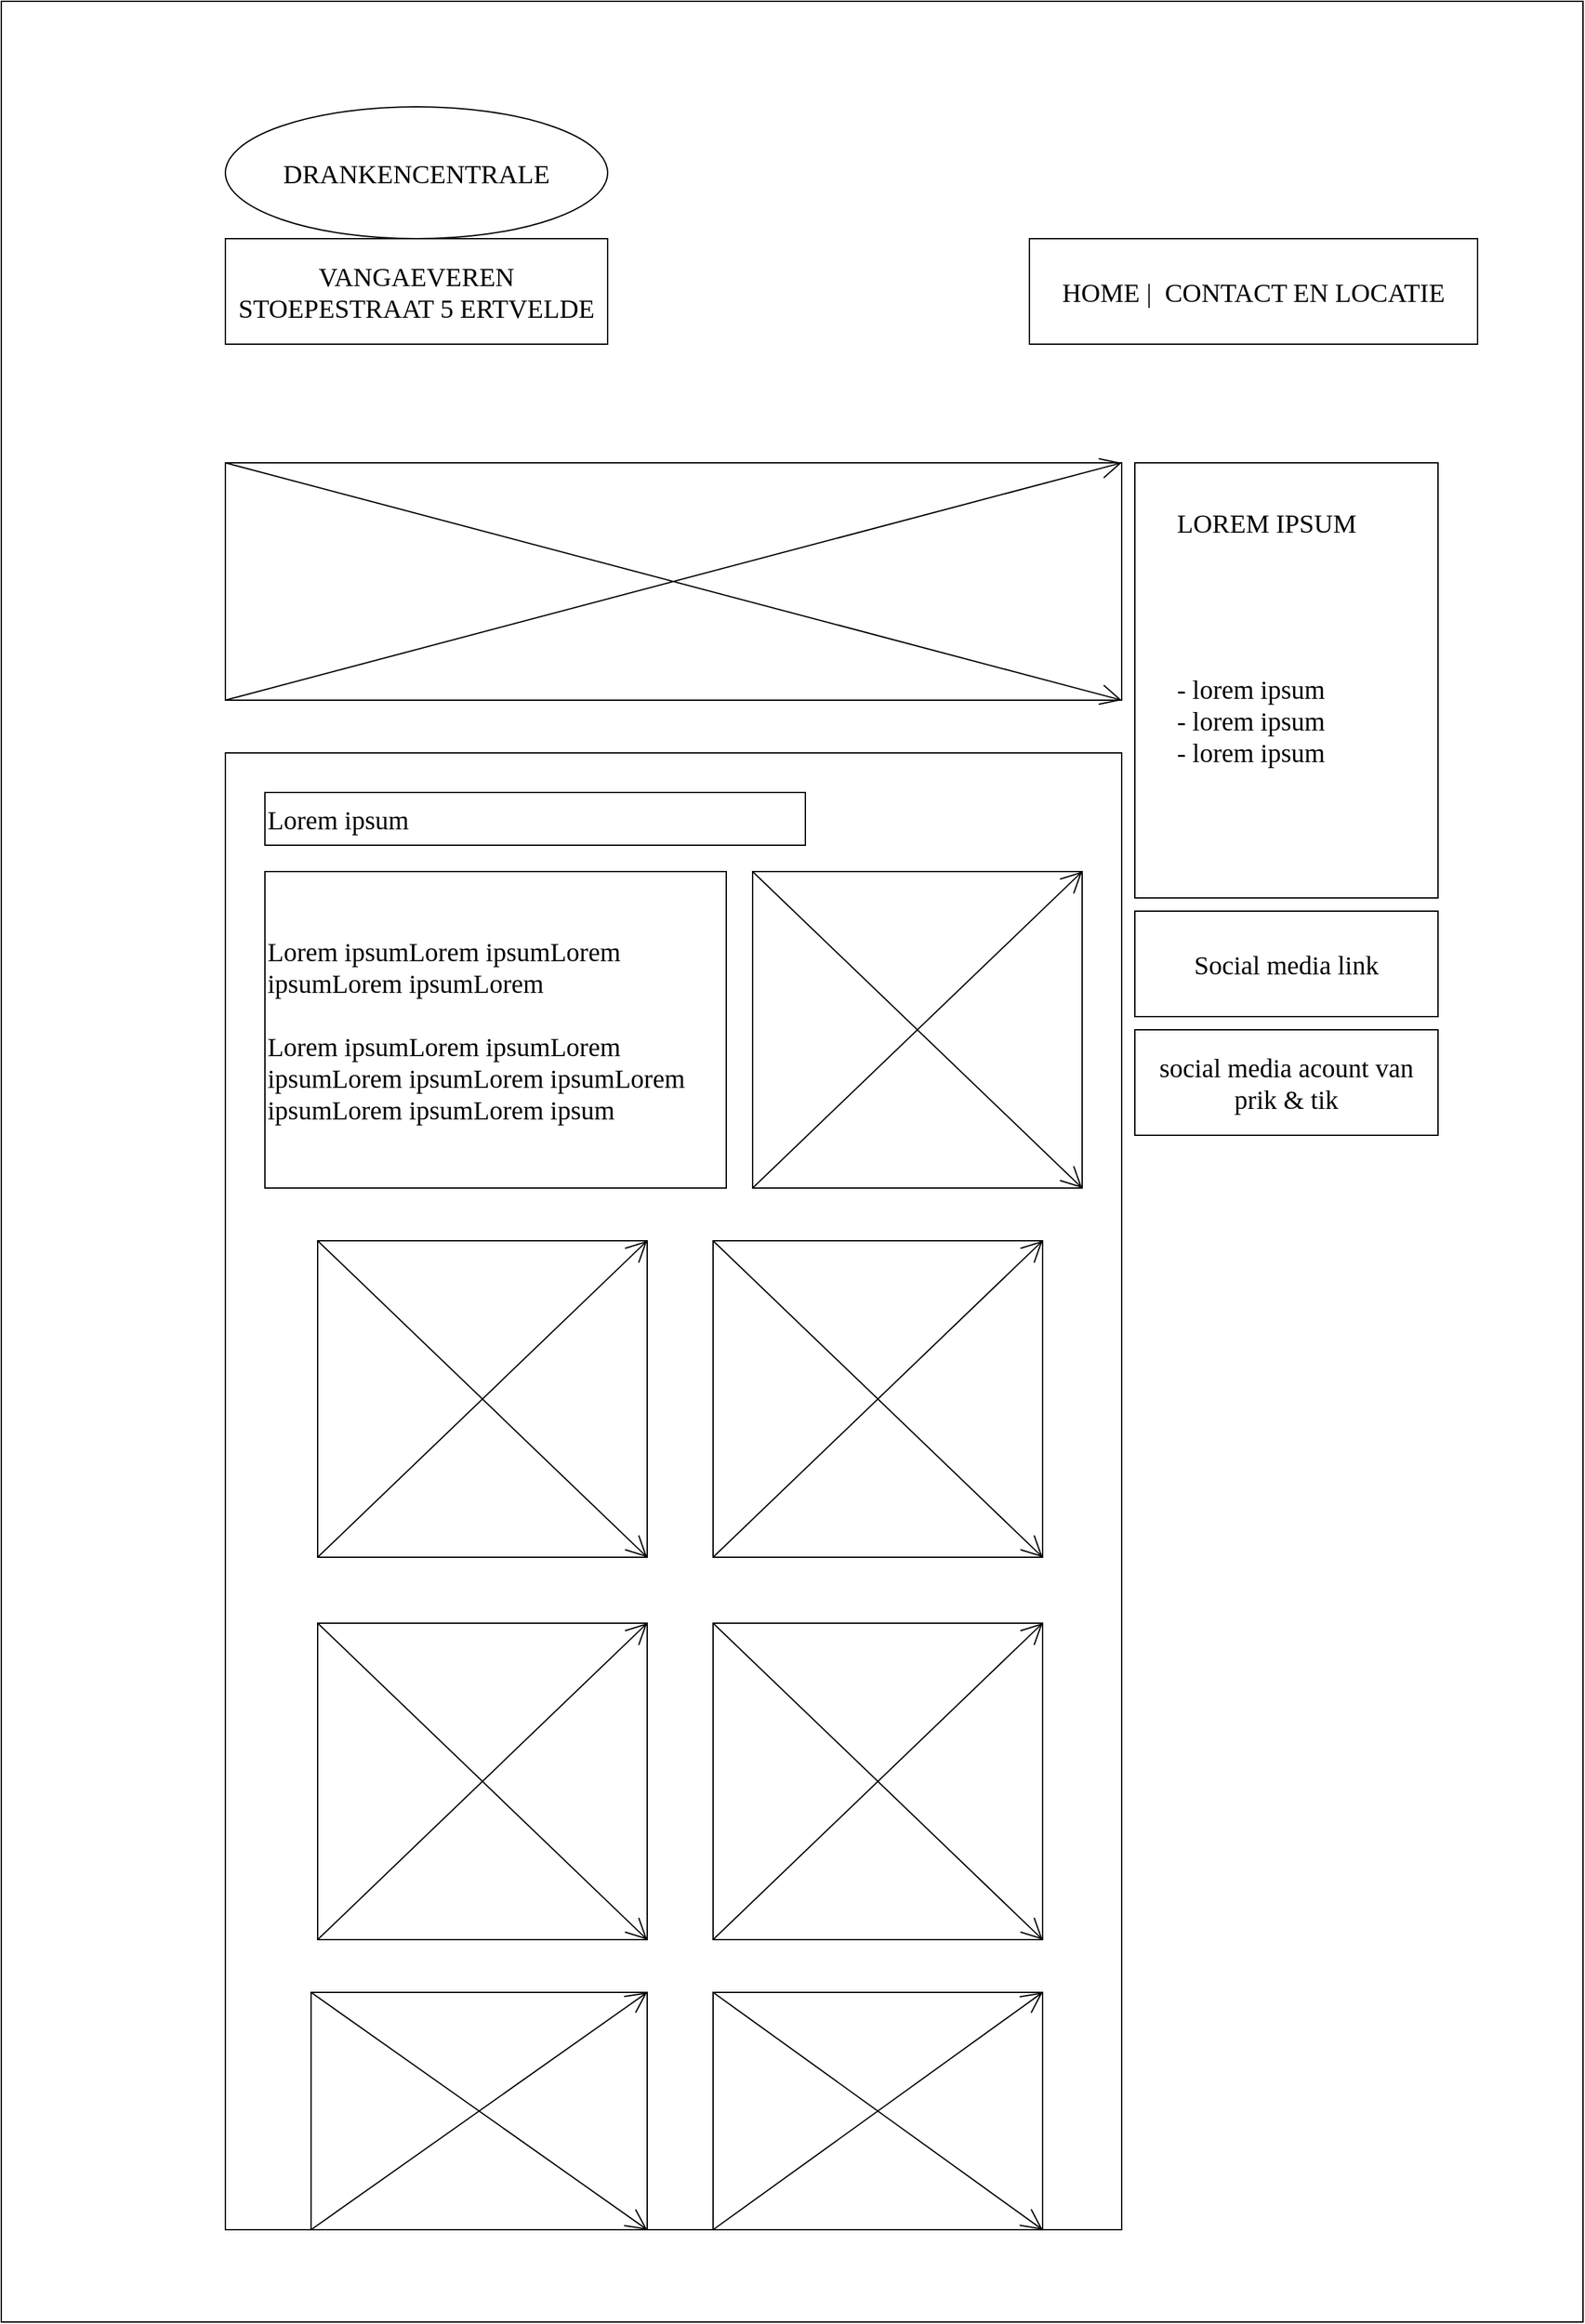 <mxfile version="15.9.1" type="device"><diagram id="qqJVaBa9eThQSYyet02f" name="Page-1"><mxGraphModel dx="4555" dy="2513" grid="1" gridSize="10" guides="1" tooltips="1" connect="1" arrows="1" fold="1" page="0" pageScale="1" pageWidth="827" pageHeight="1169" math="0" shadow="0"><root><mxCell id="0"/><mxCell id="1" parent="0"/><mxCell id="Hp43nsbyVBqIKMCGzKW8-1" value="" style="rounded=0;whiteSpace=wrap;html=1;sketch=0;hachureGap=4;fontFamily=Verdana;fontSize=20;shadow=0;align=left;" vertex="1" parent="1"><mxGeometry x="-520" y="-690" width="1200" height="1760" as="geometry"/></mxCell><mxCell id="Hp43nsbyVBqIKMCGzKW8-2" value="&lt;font data-font-src=&quot;https://fonts.googleapis.com/css?family=Permanent+Marker&quot;&gt;HOME |&amp;nbsp; CONTACT EN LOCATIE&lt;/font&gt;" style="rounded=0;whiteSpace=wrap;html=1;shadow=0;sketch=0;hachureGap=4;fontFamily=Verdana;fontSize=20;align=center;" vertex="1" parent="1"><mxGeometry x="260" y="-510" width="340" height="80" as="geometry"/></mxCell><mxCell id="Hp43nsbyVBqIKMCGzKW8-3" value="DRANKENCENTRALE" style="ellipse;whiteSpace=wrap;html=1;rounded=0;shadow=0;sketch=0;hachureGap=4;fontFamily=Verdana;fontSize=20;align=center;" vertex="1" parent="1"><mxGeometry x="-350" y="-610" width="290" height="100" as="geometry"/></mxCell><mxCell id="Hp43nsbyVBqIKMCGzKW8-4" value="VANGAEVEREN&lt;br&gt;STOEPESTRAAT 5 ERTVELDE" style="rounded=0;whiteSpace=wrap;html=1;shadow=0;sketch=0;hachureGap=4;fontFamily=Verdana;fontSize=20;align=center;" vertex="1" parent="1"><mxGeometry x="-350" y="-510" width="290" height="80" as="geometry"/></mxCell><mxCell id="Hp43nsbyVBqIKMCGzKW8-5" value="" style="rounded=0;whiteSpace=wrap;html=1;shadow=0;sketch=0;hachureGap=4;fontFamily=Verdana;fontSize=20;align=left;" vertex="1" parent="1"><mxGeometry x="-350" y="-340" width="680" height="180" as="geometry"/></mxCell><mxCell id="Hp43nsbyVBqIKMCGzKW8-7" style="edgeStyle=none;rounded=0;sketch=0;hachureGap=4;orthogonalLoop=1;jettySize=auto;html=1;exitX=0;exitY=0;exitDx=0;exitDy=0;entryX=1;entryY=1;entryDx=0;entryDy=0;fontFamily=Verdana;fontSize=16;endArrow=open;startSize=14;endSize=14;sourcePerimeterSpacing=8;targetPerimeterSpacing=8;shadow=0;align=left;" edge="1" parent="1" source="Hp43nsbyVBqIKMCGzKW8-5" target="Hp43nsbyVBqIKMCGzKW8-5"><mxGeometry relative="1" as="geometry"/></mxCell><mxCell id="Hp43nsbyVBqIKMCGzKW8-9" style="edgeStyle=none;rounded=0;sketch=0;hachureGap=4;orthogonalLoop=1;jettySize=auto;html=1;exitX=0;exitY=1;exitDx=0;exitDy=0;entryX=1;entryY=0;entryDx=0;entryDy=0;fontFamily=Verdana;fontSize=16;endArrow=open;startSize=14;endSize=14;sourcePerimeterSpacing=8;targetPerimeterSpacing=8;shadow=0;align=left;" edge="1" parent="1" source="Hp43nsbyVBqIKMCGzKW8-5" target="Hp43nsbyVBqIKMCGzKW8-5"><mxGeometry relative="1" as="geometry"/></mxCell><mxCell id="Hp43nsbyVBqIKMCGzKW8-10" value="" style="rounded=0;whiteSpace=wrap;html=1;shadow=0;sketch=0;hachureGap=4;fontFamily=Verdana;fontSize=20;align=left;" vertex="1" parent="1"><mxGeometry x="340" y="-340" width="230" height="330" as="geometry"/></mxCell><mxCell id="Hp43nsbyVBqIKMCGzKW8-13" value="" style="rounded=0;whiteSpace=wrap;html=1;shadow=0;sketch=0;hachureGap=4;fontFamily=Verdana;fontSize=20;align=left;" vertex="1" parent="1"><mxGeometry x="-350" y="-120" width="680" height="1120" as="geometry"/></mxCell><mxCell id="Hp43nsbyVBqIKMCGzKW8-14" value="Lorem ipsum" style="rounded=0;whiteSpace=wrap;html=1;shadow=0;sketch=0;hachureGap=4;fontFamily=Verdana;fontSize=20;align=left;" vertex="1" parent="1"><mxGeometry x="-320" y="-90" width="410" height="40" as="geometry"/></mxCell><mxCell id="Hp43nsbyVBqIKMCGzKW8-17" value="&lt;span style=&quot;&quot;&gt;Lorem ipsum&lt;/span&gt;&lt;span style=&quot;&quot;&gt;Lorem ipsum&lt;/span&gt;&lt;span style=&quot;&quot;&gt;Lorem ipsum&lt;/span&gt;&lt;span style=&quot;&quot;&gt;Lorem ipsum&lt;/span&gt;&lt;span style=&quot;&quot;&gt;Lorem&lt;br&gt;&lt;br&gt;&lt;/span&gt;&lt;span style=&quot;&quot;&gt;Lorem ipsum&lt;/span&gt;&lt;span style=&quot;&quot;&gt;Lorem ipsum&lt;/span&gt;&lt;span style=&quot;&quot;&gt;Lorem ipsum&lt;/span&gt;&lt;span style=&quot;&quot;&gt;Lorem ipsum&lt;/span&gt;&lt;span style=&quot;&quot;&gt;Lorem ipsum&lt;/span&gt;&lt;span style=&quot;&quot;&gt;Lorem ipsum&lt;/span&gt;&lt;span style=&quot;&quot;&gt;Lorem ipsum&lt;/span&gt;&lt;span style=&quot;&quot;&gt;Lorem ipsum&lt;/span&gt;&lt;span style=&quot;&quot;&gt;&lt;br&gt;&lt;/span&gt;" style="rounded=0;whiteSpace=wrap;html=1;shadow=0;labelBackgroundColor=none;labelBorderColor=none;sketch=0;hachureGap=4;fontFamily=Verdana;fontSize=20;align=left;" vertex="1" parent="1"><mxGeometry x="-320" y="-30" width="350" height="240" as="geometry"/></mxCell><mxCell id="Hp43nsbyVBqIKMCGzKW8-18" value="" style="rounded=0;whiteSpace=wrap;html=1;shadow=0;labelBackgroundColor=none;labelBorderColor=none;sketch=0;hachureGap=4;fontFamily=Verdana;fontSize=20;align=left;" vertex="1" parent="1"><mxGeometry x="50" y="-30" width="250" height="240" as="geometry"/></mxCell><mxCell id="Hp43nsbyVBqIKMCGzKW8-19" value="" style="edgeStyle=none;orthogonalLoop=1;jettySize=auto;html=1;rounded=0;sketch=0;hachureGap=4;fontFamily=Verdana;fontSize=16;endArrow=open;startSize=14;endSize=14;sourcePerimeterSpacing=8;targetPerimeterSpacing=8;entryX=1;entryY=0;entryDx=0;entryDy=0;exitX=0;exitY=1;exitDx=0;exitDy=0;shadow=0;align=left;" edge="1" parent="1" source="Hp43nsbyVBqIKMCGzKW8-18" target="Hp43nsbyVBqIKMCGzKW8-18"><mxGeometry width="120" relative="1" as="geometry"><mxPoint x="10" y="140" as="sourcePoint"/><mxPoint x="130" y="140" as="targetPoint"/><Array as="points"/></mxGeometry></mxCell><mxCell id="Hp43nsbyVBqIKMCGzKW8-20" value="" style="edgeStyle=none;orthogonalLoop=1;jettySize=auto;html=1;rounded=0;sketch=0;hachureGap=4;fontFamily=Verdana;fontSize=16;endArrow=open;startSize=14;endSize=14;sourcePerimeterSpacing=8;targetPerimeterSpacing=8;exitX=0;exitY=0;exitDx=0;exitDy=0;entryX=1;entryY=1;entryDx=0;entryDy=0;shadow=0;align=left;" edge="1" parent="1" source="Hp43nsbyVBqIKMCGzKW8-18" target="Hp43nsbyVBqIKMCGzKW8-18"><mxGeometry width="120" relative="1" as="geometry"><mxPoint x="10" y="140" as="sourcePoint"/><mxPoint x="130" y="140" as="targetPoint"/><Array as="points"/></mxGeometry></mxCell><mxCell id="Hp43nsbyVBqIKMCGzKW8-21" value="" style="rounded=0;whiteSpace=wrap;html=1;shadow=0;labelBackgroundColor=none;labelBorderColor=none;sketch=0;hachureGap=4;fontFamily=Verdana;fontSize=20;align=left;" vertex="1" parent="1"><mxGeometry x="-280" y="250" width="250" height="240" as="geometry"/></mxCell><mxCell id="Hp43nsbyVBqIKMCGzKW8-22" value="" style="rounded=0;whiteSpace=wrap;html=1;shadow=0;labelBackgroundColor=none;labelBorderColor=none;sketch=0;hachureGap=4;fontFamily=Verdana;fontSize=20;align=left;" vertex="1" parent="1"><mxGeometry x="20" y="250" width="250" height="240" as="geometry"/></mxCell><mxCell id="Hp43nsbyVBqIKMCGzKW8-23" value="" style="rounded=0;whiteSpace=wrap;html=1;shadow=0;labelBackgroundColor=none;labelBorderColor=none;sketch=0;hachureGap=4;fontFamily=Verdana;fontSize=20;align=left;" vertex="1" parent="1"><mxGeometry x="-280" y="540" width="250" height="240" as="geometry"/></mxCell><mxCell id="Hp43nsbyVBqIKMCGzKW8-24" value="" style="rounded=0;whiteSpace=wrap;html=1;shadow=0;labelBackgroundColor=none;labelBorderColor=none;sketch=0;hachureGap=4;fontFamily=Verdana;fontSize=20;align=left;" vertex="1" parent="1"><mxGeometry x="20" y="540" width="250" height="240" as="geometry"/></mxCell><mxCell id="Hp43nsbyVBqIKMCGzKW8-25" value="" style="edgeStyle=none;orthogonalLoop=1;jettySize=auto;html=1;rounded=0;sketch=0;hachureGap=4;fontFamily=Verdana;fontSize=16;endArrow=open;startSize=14;endSize=14;sourcePerimeterSpacing=8;targetPerimeterSpacing=8;exitX=0;exitY=0;exitDx=0;exitDy=0;entryX=1;entryY=1;entryDx=0;entryDy=0;shadow=0;align=left;" edge="1" parent="1" source="Hp43nsbyVBqIKMCGzKW8-21" target="Hp43nsbyVBqIKMCGzKW8-21"><mxGeometry width="120" relative="1" as="geometry"><mxPoint x="10" y="320" as="sourcePoint"/><mxPoint x="130" y="320" as="targetPoint"/><Array as="points"/></mxGeometry></mxCell><mxCell id="Hp43nsbyVBqIKMCGzKW8-26" value="" style="edgeStyle=none;orthogonalLoop=1;jettySize=auto;html=1;rounded=0;sketch=0;hachureGap=4;fontFamily=Verdana;fontSize=16;endArrow=open;startSize=14;endSize=14;sourcePerimeterSpacing=8;targetPerimeterSpacing=8;exitX=0;exitY=1;exitDx=0;exitDy=0;entryX=1;entryY=0;entryDx=0;entryDy=0;shadow=0;align=left;" edge="1" parent="1" source="Hp43nsbyVBqIKMCGzKW8-21" target="Hp43nsbyVBqIKMCGzKW8-21"><mxGeometry width="120" relative="1" as="geometry"><mxPoint x="10" y="320" as="sourcePoint"/><mxPoint x="130" y="320" as="targetPoint"/><Array as="points"/></mxGeometry></mxCell><mxCell id="Hp43nsbyVBqIKMCGzKW8-27" value="" style="edgeStyle=none;orthogonalLoop=1;jettySize=auto;html=1;rounded=0;sketch=0;hachureGap=4;fontFamily=Verdana;fontSize=16;endArrow=open;startSize=14;endSize=14;sourcePerimeterSpacing=8;targetPerimeterSpacing=8;entryX=1;entryY=0;entryDx=0;entryDy=0;exitX=0;exitY=1;exitDx=0;exitDy=0;shadow=0;align=left;" edge="1" parent="1" source="Hp43nsbyVBqIKMCGzKW8-22" target="Hp43nsbyVBqIKMCGzKW8-22"><mxGeometry width="120" relative="1" as="geometry"><mxPoint x="60" y="220" as="sourcePoint"/><mxPoint x="310" y="-20" as="targetPoint"/><Array as="points"/></mxGeometry></mxCell><mxCell id="Hp43nsbyVBqIKMCGzKW8-28" value="" style="edgeStyle=none;orthogonalLoop=1;jettySize=auto;html=1;rounded=0;sketch=0;hachureGap=4;fontFamily=Verdana;fontSize=16;endArrow=open;startSize=14;endSize=14;sourcePerimeterSpacing=8;targetPerimeterSpacing=8;exitX=0;exitY=1;exitDx=0;exitDy=0;entryX=1;entryY=0;entryDx=0;entryDy=0;shadow=0;align=left;" edge="1" parent="1" source="Hp43nsbyVBqIKMCGzKW8-23" target="Hp43nsbyVBqIKMCGzKW8-23"><mxGeometry width="120" relative="1" as="geometry"><mxPoint x="10" y="320" as="sourcePoint"/><mxPoint x="130" y="320" as="targetPoint"/><Array as="points"/></mxGeometry></mxCell><mxCell id="Hp43nsbyVBqIKMCGzKW8-29" value="" style="edgeStyle=none;orthogonalLoop=1;jettySize=auto;html=1;rounded=0;sketch=0;hachureGap=4;fontFamily=Verdana;fontSize=16;endArrow=open;startSize=14;endSize=14;sourcePerimeterSpacing=8;targetPerimeterSpacing=8;exitX=0;exitY=0;exitDx=0;exitDy=0;entryX=1;entryY=1;entryDx=0;entryDy=0;shadow=0;align=left;" edge="1" parent="1" source="Hp43nsbyVBqIKMCGzKW8-23" target="Hp43nsbyVBqIKMCGzKW8-23"><mxGeometry width="120" relative="1" as="geometry"><mxPoint x="10" y="320" as="sourcePoint"/><mxPoint x="130" y="320" as="targetPoint"/><Array as="points"/></mxGeometry></mxCell><mxCell id="Hp43nsbyVBqIKMCGzKW8-30" value="" style="edgeStyle=none;orthogonalLoop=1;jettySize=auto;html=1;rounded=0;sketch=0;hachureGap=4;fontFamily=Verdana;fontSize=16;endArrow=open;startSize=14;endSize=14;sourcePerimeterSpacing=8;targetPerimeterSpacing=8;exitX=0;exitY=0;exitDx=0;exitDy=0;entryX=1;entryY=1;entryDx=0;entryDy=0;shadow=0;align=left;" edge="1" parent="1" source="Hp43nsbyVBqIKMCGzKW8-22" target="Hp43nsbyVBqIKMCGzKW8-22"><mxGeometry width="120" relative="1" as="geometry"><mxPoint x="10" y="320" as="sourcePoint"/><mxPoint x="130" y="320" as="targetPoint"/><Array as="points"/></mxGeometry></mxCell><mxCell id="Hp43nsbyVBqIKMCGzKW8-31" value="" style="edgeStyle=none;orthogonalLoop=1;jettySize=auto;html=1;rounded=0;sketch=0;hachureGap=4;fontFamily=Verdana;fontSize=16;endArrow=open;startSize=14;endSize=14;sourcePerimeterSpacing=8;targetPerimeterSpacing=8;exitX=0;exitY=0;exitDx=0;exitDy=0;entryX=1;entryY=1;entryDx=0;entryDy=0;shadow=0;align=left;" edge="1" parent="1" source="Hp43nsbyVBqIKMCGzKW8-24" target="Hp43nsbyVBqIKMCGzKW8-24"><mxGeometry width="120" relative="1" as="geometry"><mxPoint x="10" y="320" as="sourcePoint"/><mxPoint x="130" y="320" as="targetPoint"/><Array as="points"/></mxGeometry></mxCell><mxCell id="Hp43nsbyVBqIKMCGzKW8-32" value="" style="edgeStyle=none;orthogonalLoop=1;jettySize=auto;html=1;rounded=0;sketch=0;hachureGap=4;fontFamily=Verdana;fontSize=16;endArrow=open;startSize=14;endSize=14;sourcePerimeterSpacing=8;targetPerimeterSpacing=8;exitX=0;exitY=1;exitDx=0;exitDy=0;entryX=1;entryY=0;entryDx=0;entryDy=0;shadow=0;align=left;" edge="1" parent="1" source="Hp43nsbyVBqIKMCGzKW8-24" target="Hp43nsbyVBqIKMCGzKW8-24"><mxGeometry width="120" relative="1" as="geometry"><mxPoint x="10" y="320" as="sourcePoint"/><mxPoint x="130" y="320" as="targetPoint"/><Array as="points"/></mxGeometry></mxCell><mxCell id="Hp43nsbyVBqIKMCGzKW8-33" value="" style="rounded=0;whiteSpace=wrap;html=1;shadow=0;labelBackgroundColor=none;labelBorderColor=none;sketch=0;hachureGap=4;fontFamily=Verdana;fontSize=20;align=left;" vertex="1" parent="1"><mxGeometry x="-285" y="820" width="255" height="180" as="geometry"/></mxCell><mxCell id="Hp43nsbyVBqIKMCGzKW8-34" value="" style="rounded=0;whiteSpace=wrap;html=1;shadow=0;labelBackgroundColor=none;labelBorderColor=none;sketch=0;hachureGap=4;fontFamily=Verdana;fontSize=20;align=left;" vertex="1" parent="1"><mxGeometry x="20" y="820" width="250" height="180" as="geometry"/></mxCell><mxCell id="Hp43nsbyVBqIKMCGzKW8-36" style="edgeStyle=none;rounded=0;sketch=0;hachureGap=4;orthogonalLoop=1;jettySize=auto;html=1;exitX=0;exitY=0;exitDx=0;exitDy=0;entryX=1;entryY=1;entryDx=0;entryDy=0;fontFamily=Verdana;fontSize=16;endArrow=open;startSize=14;endSize=14;sourcePerimeterSpacing=8;targetPerimeterSpacing=8;shadow=0;align=left;" edge="1" parent="1" source="Hp43nsbyVBqIKMCGzKW8-33" target="Hp43nsbyVBqIKMCGzKW8-33"><mxGeometry relative="1" as="geometry"/></mxCell><mxCell id="Hp43nsbyVBqIKMCGzKW8-37" value="" style="edgeStyle=none;orthogonalLoop=1;jettySize=auto;html=1;rounded=0;sketch=0;hachureGap=4;fontFamily=Verdana;fontSize=16;endArrow=open;startSize=14;endSize=14;sourcePerimeterSpacing=8;targetPerimeterSpacing=8;exitX=0;exitY=1;exitDx=0;exitDy=0;entryX=1;entryY=0;entryDx=0;entryDy=0;shadow=0;align=left;" edge="1" parent="1" source="Hp43nsbyVBqIKMCGzKW8-33" target="Hp43nsbyVBqIKMCGzKW8-33"><mxGeometry width="120" relative="1" as="geometry"><mxPoint x="10" y="820" as="sourcePoint"/><mxPoint x="130" y="820" as="targetPoint"/><Array as="points"/></mxGeometry></mxCell><mxCell id="Hp43nsbyVBqIKMCGzKW8-38" value="" style="edgeStyle=none;orthogonalLoop=1;jettySize=auto;html=1;rounded=0;sketch=0;hachureGap=4;fontFamily=Verdana;fontSize=16;endArrow=open;startSize=14;endSize=14;sourcePerimeterSpacing=8;targetPerimeterSpacing=8;exitX=0;exitY=1;exitDx=0;exitDy=0;entryX=1;entryY=0;entryDx=0;entryDy=0;shadow=0;align=left;" edge="1" parent="1" source="Hp43nsbyVBqIKMCGzKW8-34" target="Hp43nsbyVBqIKMCGzKW8-34"><mxGeometry width="120" relative="1" as="geometry"><mxPoint x="10" y="820" as="sourcePoint"/><mxPoint x="130" y="820" as="targetPoint"/><Array as="points"/></mxGeometry></mxCell><mxCell id="Hp43nsbyVBqIKMCGzKW8-40" value="" style="edgeStyle=none;orthogonalLoop=1;jettySize=auto;html=1;rounded=0;sketch=0;hachureGap=4;fontFamily=Verdana;fontSize=16;endArrow=open;startSize=14;endSize=14;sourcePerimeterSpacing=8;targetPerimeterSpacing=8;entryX=1;entryY=1;entryDx=0;entryDy=0;exitX=0;exitY=0;exitDx=0;exitDy=0;shadow=0;align=left;" edge="1" parent="1" source="Hp43nsbyVBqIKMCGzKW8-34" target="Hp43nsbyVBqIKMCGzKW8-34"><mxGeometry width="120" relative="1" as="geometry"><mxPoint x="10" y="820" as="sourcePoint"/><mxPoint x="130" y="820" as="targetPoint"/><Array as="points"/></mxGeometry></mxCell><mxCell id="Hp43nsbyVBqIKMCGzKW8-42" value="&lt;span style=&quot;color: rgba(0, 0, 0, 0); font-size: 0px;&quot;&gt;%3CmxGraphModel%3E%3Croot%3E%3CmxCell%20id%3D%220%22%2F%3E%3CmxCell%20id%3D%221%22%20parent%3D%220%22%2F%3E%3CmxCell%20id%3D%222%22%20value%3D%22%22%20style%3D%22edgeStyle%3Dnone%3BorthogonalLoop%3D1%3BjettySize%3Dauto%3Bhtml%3D1%3Brounded%3D0%3Bsketch%3D1%3BhachureGap%3D4%3BfontFamily%3DVerdana%3BfontSize%3D16%3BendArrow%3Dopen%3BstartSize%3D14%3BendSize%3D14%3BsourcePerimeterSpacing%3D8%3BtargetPerimeterSpacing%3D8%3Bcurved%3D1%3BentryX%3D1%3BentryY%3D0%3BentryDx%3D0%3BentryDy%3D0%3BexitX%3D0%3BexitY%3D1%3BexitDx%3D0%3BexitDy%3D0%3B%22%20edge%3D%221%22%20parent%3D%221%22%3E%3CmxGeometry%20width%3D%22120%22%20relative%3D%221%22%20as%3D%22geometry%22%3E%3CmxPoint%20x%3D%2250%22%20y%3D%22210%22%20as%3D%22sourcePoint%22%2F%3E%3CmxPoint%20x%3D%22300%22%20y%3D%22-30%22%20as%3D%22targetPoint%22%2F%3E%3CArray%20as%3D%22points%22%2F%3E%3C%2FmxGeometry%3E%3C%2FmxCell%3E%3C%2Froot%3E%3C%2FmxGraphModel%3E&lt;/span&gt;" style="text;strokeColor=none;fillColor=none;html=1;align=left;verticalAlign=middle;whiteSpace=wrap;rounded=0;shadow=0;labelBackgroundColor=none;labelBorderColor=none;sketch=0;hachureGap=4;fontFamily=Verdana;fontSize=20;" vertex="1" parent="1"><mxGeometry x="360" y="-310" width="60" height="30" as="geometry"/></mxCell><mxCell id="Hp43nsbyVBqIKMCGzKW8-44" value="LOREM IPSUM" style="text;strokeColor=none;fillColor=none;html=1;align=left;verticalAlign=middle;whiteSpace=wrap;rounded=0;shadow=0;labelBackgroundColor=none;labelBorderColor=none;sketch=0;hachureGap=4;fontFamily=Verdana;fontSize=20;" vertex="1" parent="1"><mxGeometry x="370" y="-310" width="170" height="30" as="geometry"/></mxCell><mxCell id="Hp43nsbyVBqIKMCGzKW8-45" value="- lorem ipsum&lt;br&gt;- lorem ipsum&lt;br&gt;- lorem ipsum" style="text;strokeColor=none;fillColor=none;html=1;align=left;verticalAlign=middle;whiteSpace=wrap;rounded=0;shadow=0;labelBackgroundColor=none;labelBorderColor=none;sketch=0;hachureGap=4;fontFamily=Verdana;fontSize=20;" vertex="1" parent="1"><mxGeometry x="370" y="-240" width="160" height="190" as="geometry"/></mxCell><mxCell id="Hp43nsbyVBqIKMCGzKW8-46" value="Social media link" style="rounded=0;whiteSpace=wrap;html=1;shadow=0;labelBackgroundColor=none;labelBorderColor=none;sketch=0;hachureGap=4;fontFamily=Verdana;fontSize=20;align=center;" vertex="1" parent="1"><mxGeometry x="340" width="230" height="80" as="geometry"/></mxCell><mxCell id="Hp43nsbyVBqIKMCGzKW8-47" value="social media acount van prik &amp;amp; tik" style="rounded=0;whiteSpace=wrap;html=1;shadow=0;labelBackgroundColor=none;labelBorderColor=none;sketch=0;hachureGap=4;fontFamily=Verdana;fontSize=20;align=center;" vertex="1" parent="1"><mxGeometry x="340" y="90" width="230" height="80" as="geometry"/></mxCell></root></mxGraphModel></diagram></mxfile>